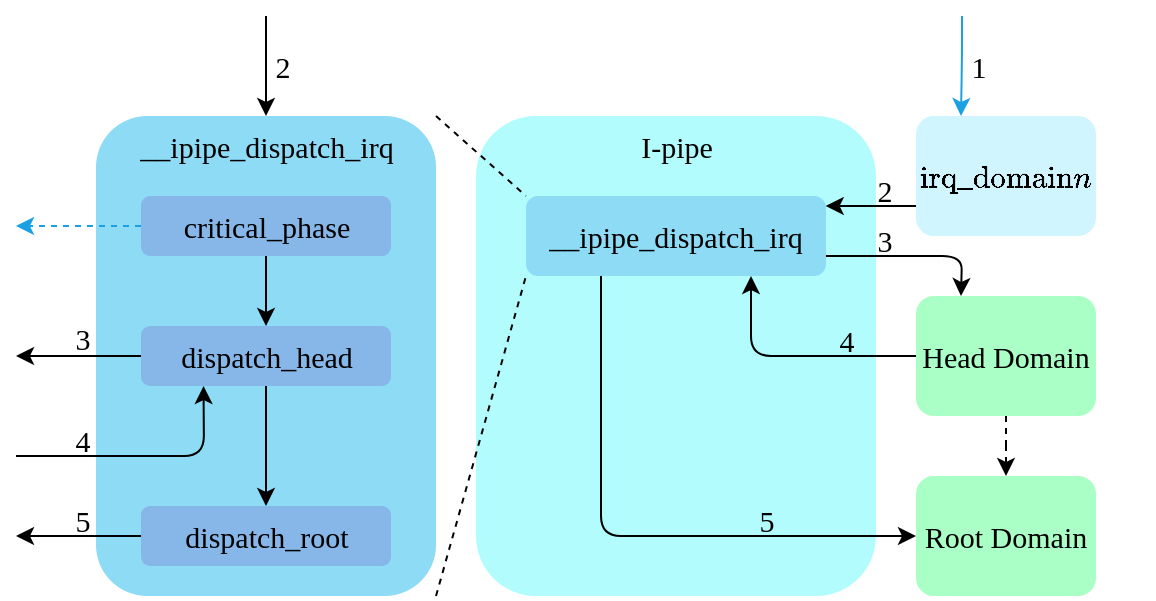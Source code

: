<mxfile scale="1" border="0" disableSvgWarning="true" version="20.8.16" type="device"><diagram id="vnx4QcKmEqomslrF8-B6" name="Page-1"><mxGraphModel dx="2329" dy="731" grid="1" gridSize="10" guides="1" tooltips="1" connect="1" arrows="1" fold="1" page="1" pageScale="1" pageWidth="827" pageHeight="1169" math="1" shadow="0"><root><mxCell id="0"/><mxCell id="1" parent="0"/><mxCell id="50" value="$$\text{irq_domain}n$$" style="rounded=1;whiteSpace=wrap;html=1;strokeColor=none;fontFamily=Times New Roman;fontSize=15;fillColor=#D0F5FF;" parent="1" vertex="1"><mxGeometry x="240" y="80" width="90" height="60" as="geometry"/></mxCell><mxCell id="60" style="edgeStyle=none;html=1;entryX=0.25;entryY=0;entryDx=0;entryDy=0;strokeColor=#1BA1E2;fontFamily=Times New Roman;fontSize=15;" parent="1" target="50" edge="1"><mxGeometry relative="1" as="geometry"><mxPoint x="263" y="30" as="sourcePoint"/><mxPoint x="160" y="75" as="targetPoint"/><Array as="points"><mxPoint x="263" y="50"/></Array></mxGeometry></mxCell><mxCell id="_Ovb52pz9K4JdSFL8Mby-63" value="" style="rounded=1;whiteSpace=wrap;html=1;strokeColor=none;fontFamily=Times New Roman;fontSize=15;fillColor=#B2FCFD;" parent="1" vertex="1"><mxGeometry x="20" y="80" width="200" height="240" as="geometry"/></mxCell><mxCell id="_Ovb52pz9K4JdSFL8Mby-66" style="edgeStyle=none;html=1;entryX=0.25;entryY=0;entryDx=0;entryDy=0;strokeColor=#000000;fontFamily=Times New Roman;fontSize=15;exitX=1;exitY=0.75;exitDx=0;exitDy=0;" parent="1" source="_Ovb52pz9K4JdSFL8Mby-74" edge="1"><mxGeometry relative="1" as="geometry"><mxPoint x="260" y="120" as="sourcePoint"/><mxPoint x="262.5" y="170" as="targetPoint"/><Array as="points"><mxPoint x="263" y="150"/></Array></mxGeometry></mxCell><mxCell id="cNuhorG1JeeagQIwN8K9-63" style="edgeStyle=orthogonalEdgeStyle;rounded=1;orthogonalLoop=1;jettySize=auto;html=1;exitX=0.25;exitY=1;exitDx=0;exitDy=0;entryX=0;entryY=0.5;entryDx=0;entryDy=0;" parent="1" source="_Ovb52pz9K4JdSFL8Mby-74" target="cNuhorG1JeeagQIwN8K9-62" edge="1"><mxGeometry relative="1" as="geometry"/></mxCell><mxCell id="_Ovb52pz9K4JdSFL8Mby-74" value="__ipipe_dispatch_irq" style="rounded=1;whiteSpace=wrap;html=1;fontFamily=Times New Roman;fontSize=15;fillColor=#8EDBF6;strokeColor=none;" parent="1" vertex="1"><mxGeometry x="45" y="120" width="150" height="40" as="geometry"/></mxCell><mxCell id="_Ovb52pz9K4JdSFL8Mby-65" style="edgeStyle=orthogonalEdgeStyle;rounded=0;orthogonalLoop=1;jettySize=auto;html=1;exitX=0;exitY=0.75;exitDx=0;exitDy=0;entryX=0.999;entryY=0.125;entryDx=0;entryDy=0;entryPerimeter=0;" parent="1" source="50" target="_Ovb52pz9K4JdSFL8Mby-74" edge="1"><mxGeometry relative="1" as="geometry"/></mxCell><mxCell id="_Ovb52pz9K4JdSFL8Mby-77" value="I-pipe" style="text;html=1;align=center;verticalAlign=middle;resizable=0;points=[];autosize=1;strokeColor=none;fillColor=none;fontFamily=Times New Roman;fontSize=15;" parent="1" vertex="1"><mxGeometry x="90" y="80" width="60" height="30" as="geometry"/></mxCell><mxCell id="cNuhorG1JeeagQIwN8K9-61" style="edgeStyle=orthogonalEdgeStyle;rounded=1;orthogonalLoop=1;jettySize=auto;html=1;exitX=0;exitY=0.5;exitDx=0;exitDy=0;entryX=0.75;entryY=1;entryDx=0;entryDy=0;" parent="1" source="cNuhorG1JeeagQIwN8K9-60" target="_Ovb52pz9K4JdSFL8Mby-74" edge="1"><mxGeometry relative="1" as="geometry"/></mxCell><mxCell id="cNuhorG1JeeagQIwN8K9-64" style="edgeStyle=orthogonalEdgeStyle;rounded=1;orthogonalLoop=1;jettySize=auto;html=1;exitX=0.5;exitY=1;exitDx=0;exitDy=0;dashed=1;" parent="1" source="cNuhorG1JeeagQIwN8K9-60" target="cNuhorG1JeeagQIwN8K9-62" edge="1"><mxGeometry relative="1" as="geometry"/></mxCell><mxCell id="cNuhorG1JeeagQIwN8K9-60" value="Head Domain" style="rounded=1;whiteSpace=wrap;html=1;strokeColor=none;fontFamily=Times New Roman;fontSize=15;fillColor=#AAFFC6;" parent="1" vertex="1"><mxGeometry x="240" y="170" width="90" height="60" as="geometry"/></mxCell><mxCell id="cNuhorG1JeeagQIwN8K9-62" value="Root Domain" style="rounded=1;whiteSpace=wrap;html=1;strokeColor=none;fontFamily=Times New Roman;fontSize=15;fillColor=#AAFFC6;" parent="1" vertex="1"><mxGeometry x="240" y="260" width="90" height="60" as="geometry"/></mxCell><mxCell id="Z3EVJPMAq46709m1df_f-60" value="&lt;font face=&quot;Times New Roman&quot; style=&quot;font-size: 15px;&quot;&gt;1&lt;/font&gt;" style="text;html=1;align=center;verticalAlign=middle;resizable=0;points=[];autosize=1;strokeColor=none;fillColor=none;fontSize=15;" parent="1" vertex="1"><mxGeometry x="256" y="40" width="30" height="30" as="geometry"/></mxCell><mxCell id="Z3EVJPMAq46709m1df_f-61" value="&lt;font face=&quot;Times New Roman&quot; style=&quot;font-size: 15px;&quot;&gt;3&lt;/font&gt;" style="text;html=1;align=center;verticalAlign=middle;resizable=0;points=[];autosize=1;strokeColor=none;fillColor=none;fontSize=15;" parent="1" vertex="1"><mxGeometry x="209" y="127" width="30" height="30" as="geometry"/></mxCell><mxCell id="Z3EVJPMAq46709m1df_f-62" value="&lt;font face=&quot;Times New Roman&quot; style=&quot;font-size: 15px;&quot;&gt;2&lt;/font&gt;" style="text;html=1;align=center;verticalAlign=middle;resizable=0;points=[];autosize=1;strokeColor=none;fillColor=none;fontSize=15;" parent="1" vertex="1"><mxGeometry x="209" y="102" width="30" height="30" as="geometry"/></mxCell><mxCell id="Z3EVJPMAq46709m1df_f-63" value="4" style="text;html=1;align=center;verticalAlign=middle;resizable=0;points=[];autosize=1;strokeColor=none;fillColor=none;fontSize=15;fontFamily=Times New Roman;" parent="1" vertex="1"><mxGeometry x="190" y="177" width="30" height="30" as="geometry"/></mxCell><mxCell id="Z3EVJPMAq46709m1df_f-64" value="5" style="text;html=1;align=center;verticalAlign=middle;resizable=0;points=[];autosize=1;strokeColor=none;fillColor=none;fontSize=15;fontFamily=Times New Roman;" parent="1" vertex="1"><mxGeometry x="150" y="267" width="30" height="30" as="geometry"/></mxCell><mxCell id="Z3EVJPMAq46709m1df_f-65" value="" style="rounded=1;whiteSpace=wrap;html=1;fontFamily=Times New Roman;fontSize=15;fillColor=#8EDBF6;strokeColor=none;" parent="1" vertex="1"><mxGeometry x="-170" y="80" width="170" height="240" as="geometry"/></mxCell><mxCell id="Z3EVJPMAq46709m1df_f-69" style="edgeStyle=orthogonalEdgeStyle;rounded=1;orthogonalLoop=1;jettySize=auto;html=1;exitX=0;exitY=0.5;exitDx=0;exitDy=0;fontFamily=Times New Roman;fontSize=15;dashed=1;strokeColor=#1BA1E2;" parent="1" source="Z3EVJPMAq46709m1df_f-66" edge="1"><mxGeometry relative="1" as="geometry"><mxPoint x="-210" y="135" as="targetPoint"/></mxGeometry></mxCell><mxCell id="Z3EVJPMAq46709m1df_f-72" style="edgeStyle=orthogonalEdgeStyle;rounded=1;orthogonalLoop=1;jettySize=auto;html=1;exitX=0.5;exitY=1;exitDx=0;exitDy=0;entryX=0.5;entryY=0;entryDx=0;entryDy=0;fontFamily=Times New Roman;fontSize=15;" parent="1" source="Z3EVJPMAq46709m1df_f-66" target="Z3EVJPMAq46709m1df_f-67" edge="1"><mxGeometry relative="1" as="geometry"/></mxCell><mxCell id="Z3EVJPMAq46709m1df_f-66" value="critical_phase" style="rounded=1;whiteSpace=wrap;html=1;fontFamily=Times New Roman;fontSize=15;strokeColor=none;fillColor=#86B7E8;" parent="1" vertex="1"><mxGeometry x="-147.5" y="120" width="125" height="30" as="geometry"/></mxCell><mxCell id="Z3EVJPMAq46709m1df_f-73" style="edgeStyle=orthogonalEdgeStyle;rounded=1;orthogonalLoop=1;jettySize=auto;html=1;fontFamily=Times New Roman;fontSize=15;exitX=0;exitY=0.5;exitDx=0;exitDy=0;" parent="1" source="Z3EVJPMAq46709m1df_f-67" edge="1"><mxGeometry relative="1" as="geometry"><mxPoint x="-210" y="200" as="targetPoint"/></mxGeometry></mxCell><mxCell id="Z3EVJPMAq46709m1df_f-74" style="edgeStyle=orthogonalEdgeStyle;rounded=1;orthogonalLoop=1;jettySize=auto;html=1;exitX=0.5;exitY=1;exitDx=0;exitDy=0;entryX=0.5;entryY=0;entryDx=0;entryDy=0;fontFamily=Times New Roman;fontSize=15;" parent="1" source="Z3EVJPMAq46709m1df_f-67" target="Z3EVJPMAq46709m1df_f-68" edge="1"><mxGeometry relative="1" as="geometry"/></mxCell><mxCell id="Z3EVJPMAq46709m1df_f-67" value="dispatch_head" style="rounded=1;whiteSpace=wrap;html=1;fontFamily=Times New Roman;fontSize=15;strokeColor=none;fillColor=#86B7E8;" parent="1" vertex="1"><mxGeometry x="-147.5" y="185" width="125" height="30" as="geometry"/></mxCell><mxCell id="Z3EVJPMAq46709m1df_f-75" style="edgeStyle=orthogonalEdgeStyle;rounded=1;orthogonalLoop=1;jettySize=auto;html=1;exitX=0;exitY=0.5;exitDx=0;exitDy=0;fontFamily=Times New Roman;fontSize=15;" parent="1" source="Z3EVJPMAq46709m1df_f-68" edge="1"><mxGeometry relative="1" as="geometry"><mxPoint x="-210" y="290" as="targetPoint"/></mxGeometry></mxCell><mxCell id="Z3EVJPMAq46709m1df_f-68" value="dispatch_root" style="rounded=1;whiteSpace=wrap;html=1;fontFamily=Times New Roman;fontSize=15;strokeColor=none;fillColor=#86B7E8;" parent="1" vertex="1"><mxGeometry x="-147.5" y="275" width="125" height="30" as="geometry"/></mxCell><mxCell id="Z3EVJPMAq46709m1df_f-70" value="__ipipe_dispatch_irq" style="text;html=1;align=center;verticalAlign=middle;resizable=0;points=[];autosize=1;strokeColor=none;fillColor=none;fontSize=15;fontFamily=Times New Roman;" parent="1" vertex="1"><mxGeometry x="-160" y="80" width="150" height="30" as="geometry"/></mxCell><mxCell id="Z3EVJPMAq46709m1df_f-71" value="" style="endArrow=classic;html=1;rounded=1;fontFamily=Times New Roman;fontSize=15;entryX=0.5;entryY=0;entryDx=0;entryDy=0;" parent="1" target="Z3EVJPMAq46709m1df_f-65" edge="1"><mxGeometry width="50" height="50" relative="1" as="geometry"><mxPoint x="-85" y="30" as="sourcePoint"/><mxPoint x="-90" y="40" as="targetPoint"/></mxGeometry></mxCell><mxCell id="Z3EVJPMAq46709m1df_f-76" value="&lt;font face=&quot;Times New Roman&quot; style=&quot;font-size: 15px;&quot;&gt;2&lt;/font&gt;" style="text;html=1;align=center;verticalAlign=middle;resizable=0;points=[];autosize=1;strokeColor=none;fillColor=none;fontSize=15;" parent="1" vertex="1"><mxGeometry x="-92" y="40" width="30" height="30" as="geometry"/></mxCell><mxCell id="Z3EVJPMAq46709m1df_f-77" value="&lt;font face=&quot;Times New Roman&quot; style=&quot;font-size: 15px;&quot;&gt;3&lt;/font&gt;" style="text;html=1;align=center;verticalAlign=middle;resizable=0;points=[];autosize=1;strokeColor=none;fillColor=none;fontSize=15;" parent="1" vertex="1"><mxGeometry x="-192" y="176" width="30" height="30" as="geometry"/></mxCell><mxCell id="Z3EVJPMAq46709m1df_f-78" value="5" style="text;html=1;align=center;verticalAlign=middle;resizable=0;points=[];autosize=1;strokeColor=none;fillColor=none;fontSize=15;fontFamily=Times New Roman;" parent="1" vertex="1"><mxGeometry x="-192" y="267" width="30" height="30" as="geometry"/></mxCell><mxCell id="Z3EVJPMAq46709m1df_f-80" value="" style="endArrow=classic;html=1;rounded=1;fontFamily=Times New Roman;fontSize=15;entryX=0.25;entryY=1;entryDx=0;entryDy=0;" parent="1" target="Z3EVJPMAq46709m1df_f-67" edge="1"><mxGeometry width="50" height="50" relative="1" as="geometry"><mxPoint x="-210" y="250" as="sourcePoint"/><mxPoint x="-80" y="130" as="targetPoint"/><Array as="points"><mxPoint x="-116" y="250"/></Array></mxGeometry></mxCell><mxCell id="Z3EVJPMAq46709m1df_f-81" value="4" style="text;html=1;align=center;verticalAlign=middle;resizable=0;points=[];autosize=1;strokeColor=none;fillColor=none;fontSize=15;fontFamily=Times New Roman;" parent="1" vertex="1"><mxGeometry x="-192" y="227" width="30" height="30" as="geometry"/></mxCell><mxCell id="Z3EVJPMAq46709m1df_f-84" value="" style="endArrow=none;dashed=1;html=1;rounded=1;fontFamily=Times New Roman;fontSize=15;exitX=1;exitY=1;exitDx=0;exitDy=0;entryX=0;entryY=1;entryDx=0;entryDy=0;" parent="1" source="Z3EVJPMAq46709m1df_f-65" target="_Ovb52pz9K4JdSFL8Mby-74" edge="1"><mxGeometry width="50" height="50" relative="1" as="geometry"><mxPoint x="30" y="170" as="sourcePoint"/><mxPoint x="80" y="120" as="targetPoint"/></mxGeometry></mxCell><mxCell id="Z3EVJPMAq46709m1df_f-85" value="" style="endArrow=none;dashed=1;html=1;rounded=1;fontFamily=Times New Roman;fontSize=15;exitX=1;exitY=0;exitDx=0;exitDy=0;entryX=0;entryY=0;entryDx=0;entryDy=0;" parent="1" source="Z3EVJPMAq46709m1df_f-65" target="_Ovb52pz9K4JdSFL8Mby-74" edge="1"><mxGeometry width="50" height="50" relative="1" as="geometry"><mxPoint x="30" y="170" as="sourcePoint"/><mxPoint x="80" y="120" as="targetPoint"/></mxGeometry></mxCell></root></mxGraphModel></diagram></mxfile>